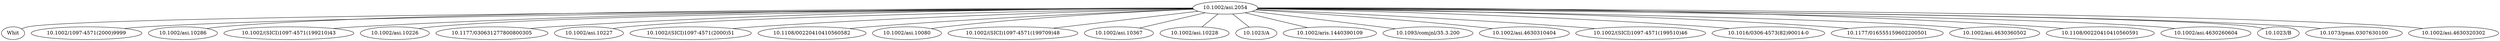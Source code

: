 strict graph mind_map168 {
	"10.1002/asi.2054" -- Whit
	"10.1002/asi.2054" -- "10.1002/1097-4571(2000)9999"
	"10.1002/asi.2054" -- "10.1002/asi.10286"
	"10.1002/asi.2054" -- "10.1002/(SICI)1097-4571(199210)43"
	"10.1002/asi.2054" -- "10.1002/asi.10226"
	"10.1002/asi.2054" -- "10.1177/030631277800800305"
	"10.1002/asi.2054" -- "10.1002/asi.10227"
	"10.1002/asi.2054" -- "10.1002/(SICI)1097-4571(2000)51"
	"10.1002/asi.2054" -- "10.1108/00220410410560582"
	"10.1002/asi.2054" -- "10.1002/asi.10080"
	"10.1002/asi.2054" -- "10.1002/(SICI)1097-4571(199709)48"
	"10.1002/asi.2054" -- "10.1002/asi.10367"
	"10.1002/asi.2054" -- "10.1002/asi.10228"
	"10.1002/asi.2054" -- "10.1023/A"
	"10.1002/asi.2054" -- "10.1002/aris.1440390109"
	"10.1002/asi.2054" -- "10.1093/comjnl/35.3.200"
	"10.1002/asi.2054" -- "10.1002/asi.4630310404"
	"10.1002/asi.2054" -- "10.1002/(SICI)1097-4571(199510)46"
	"10.1002/asi.2054" -- "10.1016/0306-4573(82)90014-0"
	"10.1002/asi.2054" -- "10.1177/016555159602200501"
	"10.1002/asi.2054" -- "10.1002/asi.4630360502"
	"10.1002/asi.2054" -- "10.1108/00220410410560591"
	"10.1002/asi.2054" -- "10.1002/asi.4630260604"
	"10.1002/asi.2054" -- "10.1023/B"
	"10.1002/asi.2054" -- "10.1073/pnas.0307630100"
	"10.1002/asi.2054" -- "10.1002/asi.4630320302"
}

